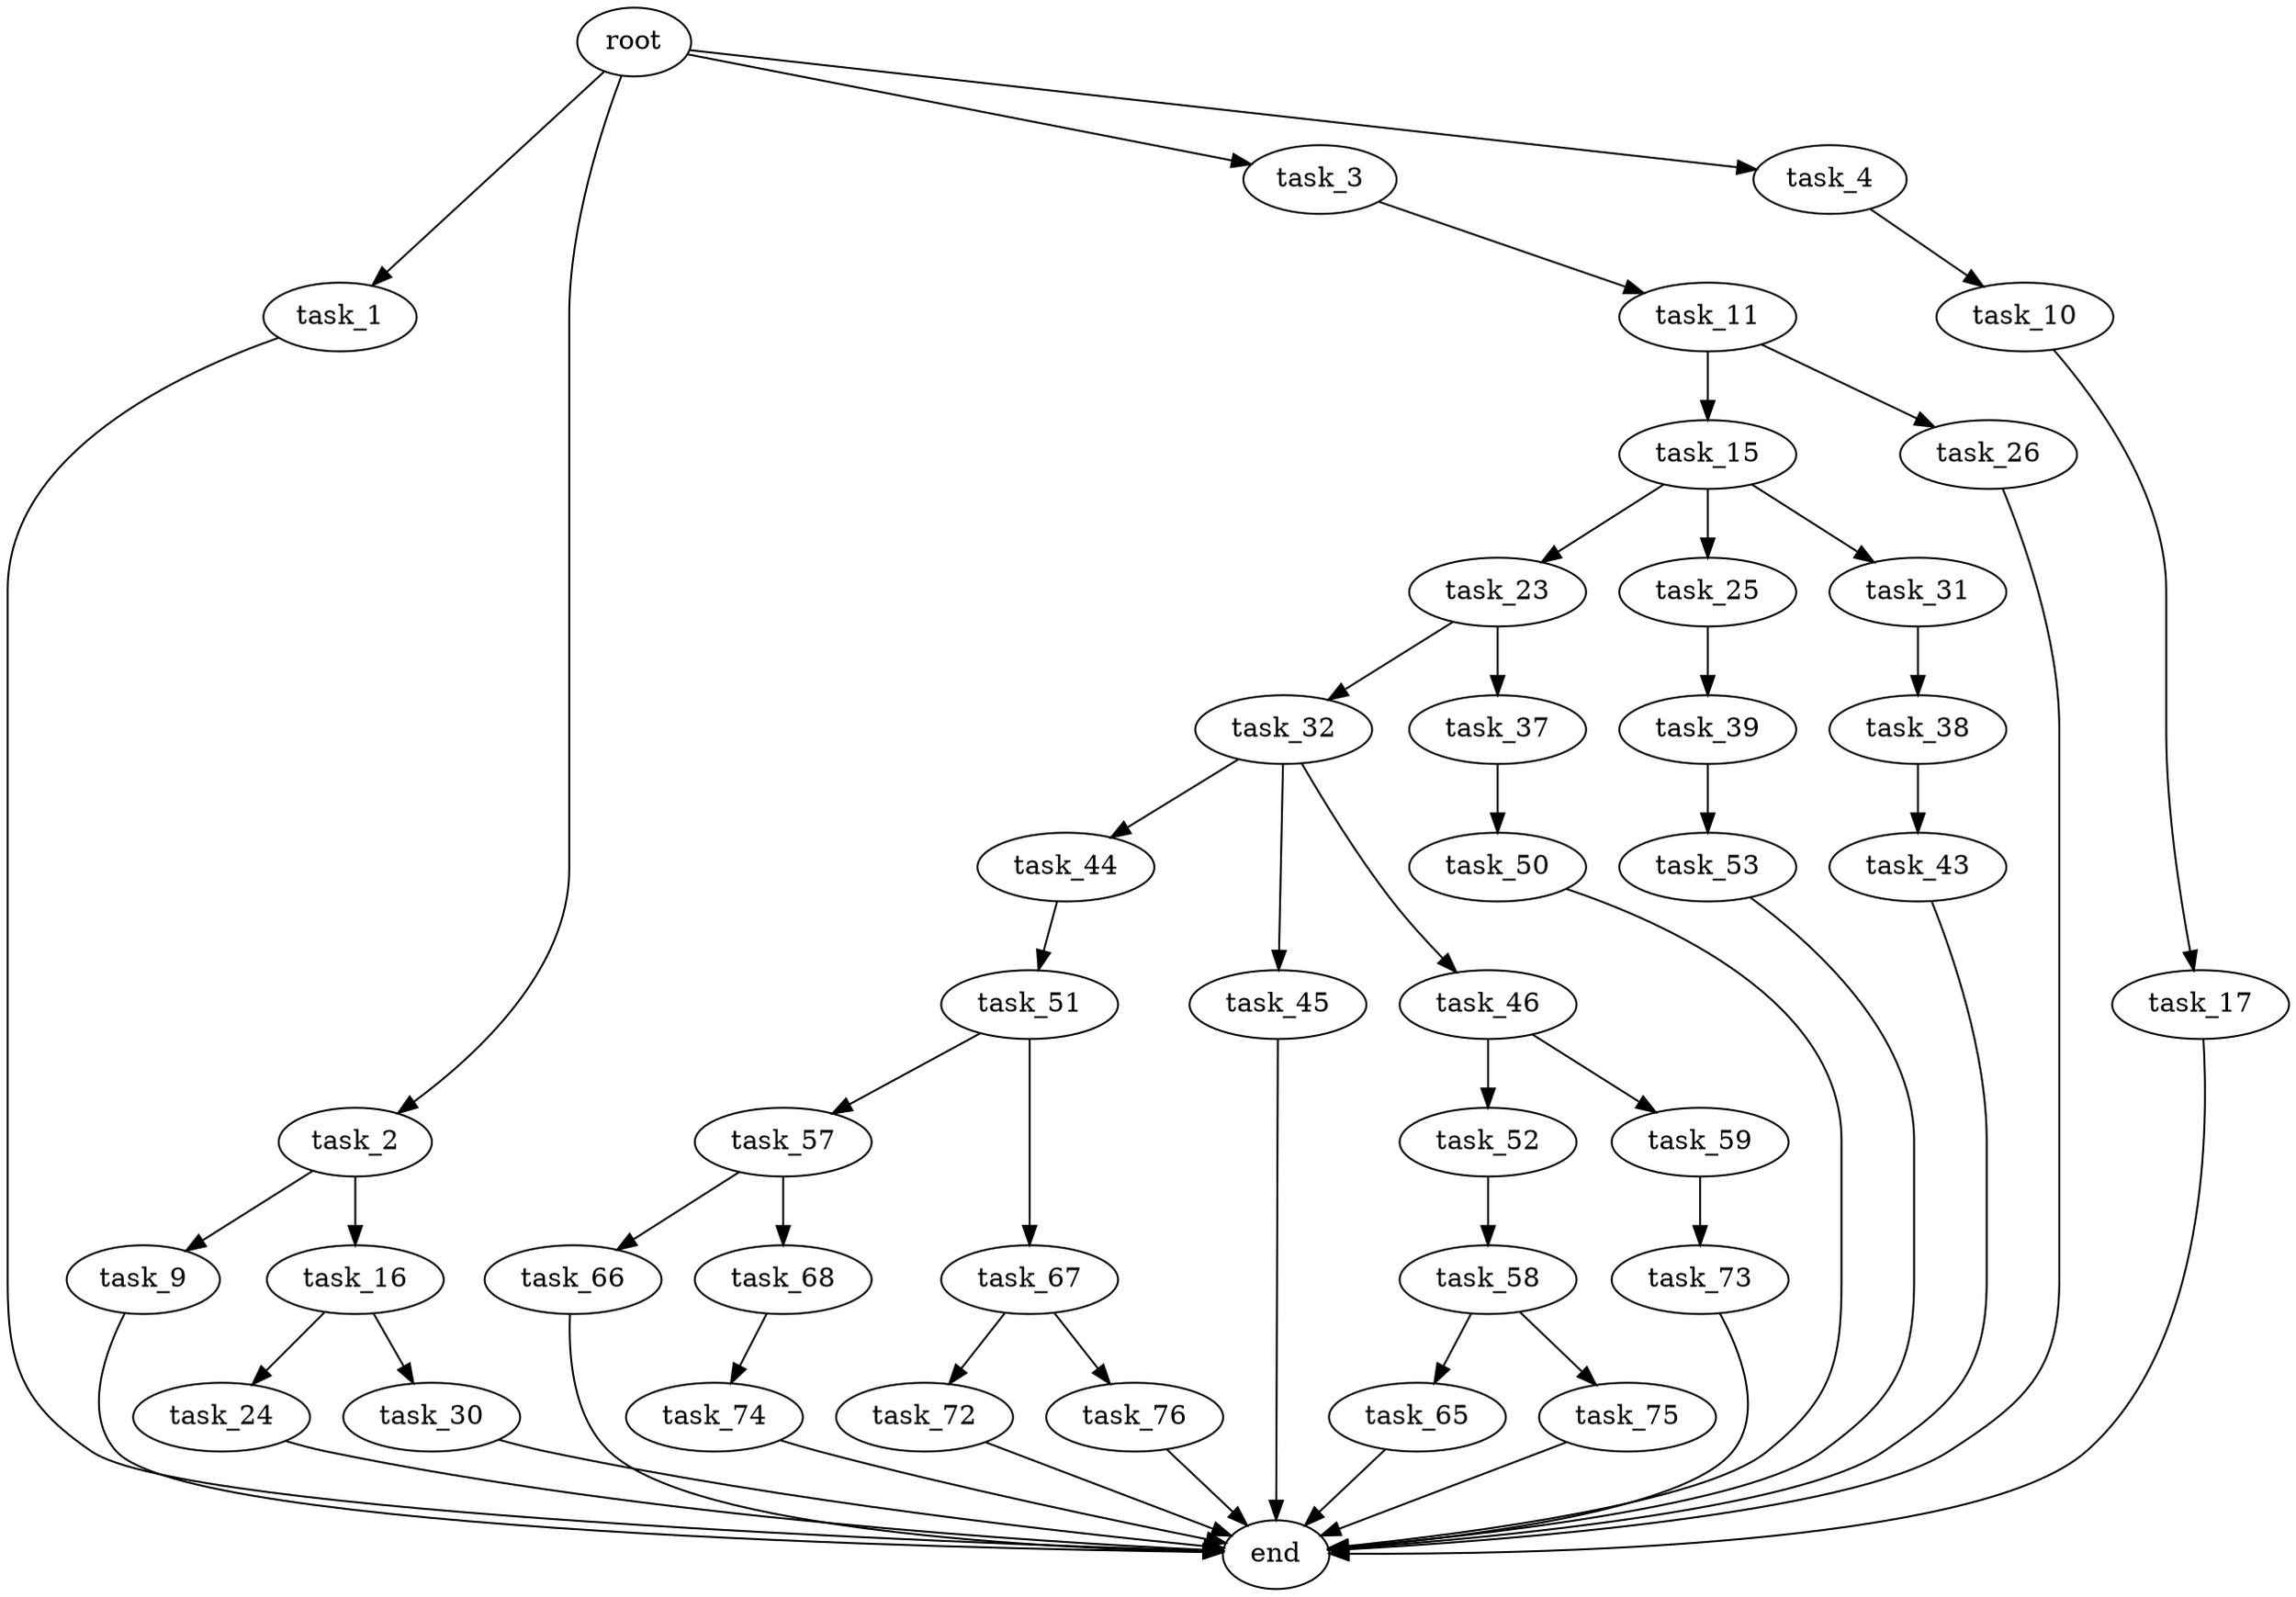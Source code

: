 digraph G {
  root [size="0.000000"];
  task_1 [size="8900477010.000000"];
  task_2 [size="8438223772.000000"];
  task_3 [size="68039733334.000000"];
  task_4 [size="8691835704.000000"];
  task_9 [size="28991029248.000000"];
  task_10 [size="74266560631.000000"];
  task_11 [size="49347984845.000000"];
  task_15 [size="5930613058.000000"];
  task_16 [size="68719476736.000000"];
  task_17 [size="3220836843.000000"];
  task_23 [size="1462142745.000000"];
  task_24 [size="368293445632.000000"];
  task_25 [size="368293445632.000000"];
  task_26 [size="2694339352.000000"];
  task_30 [size="231928233984.000000"];
  task_31 [size="606570128.000000"];
  task_32 [size="1073741824000.000000"];
  task_37 [size="463736998803.000000"];
  task_38 [size="4630034267.000000"];
  task_39 [size="16696439319.000000"];
  task_43 [size="50299831487.000000"];
  task_44 [size="549755813888.000000"];
  task_45 [size="231928233984.000000"];
  task_46 [size="782757789696.000000"];
  task_50 [size="45402210410.000000"];
  task_51 [size="134217728000.000000"];
  task_52 [size="231928233984.000000"];
  task_53 [size="17583562076.000000"];
  task_57 [size="1574264021.000000"];
  task_58 [size="194338367811.000000"];
  task_59 [size="17946628492.000000"];
  task_65 [size="25809777783.000000"];
  task_66 [size="368293445632.000000"];
  task_67 [size="11500746243.000000"];
  task_68 [size="68719476736.000000"];
  task_72 [size="782757789696.000000"];
  task_73 [size="4000101683.000000"];
  task_74 [size="134217728000.000000"];
  task_75 [size="782757789696.000000"];
  task_76 [size="94803122072.000000"];
  end [size="0.000000"];

  root -> task_1 [size="1.000000"];
  root -> task_2 [size="1.000000"];
  root -> task_3 [size="1.000000"];
  root -> task_4 [size="1.000000"];
  task_1 -> end [size="1.000000"];
  task_2 -> task_9 [size="838860800.000000"];
  task_2 -> task_16 [size="838860800.000000"];
  task_3 -> task_11 [size="209715200.000000"];
  task_4 -> task_10 [size="33554432.000000"];
  task_9 -> end [size="1.000000"];
  task_10 -> task_17 [size="75497472.000000"];
  task_11 -> task_15 [size="838860800.000000"];
  task_11 -> task_26 [size="838860800.000000"];
  task_15 -> task_23 [size="134217728.000000"];
  task_15 -> task_25 [size="134217728.000000"];
  task_15 -> task_31 [size="134217728.000000"];
  task_16 -> task_24 [size="134217728.000000"];
  task_16 -> task_30 [size="134217728.000000"];
  task_17 -> end [size="1.000000"];
  task_23 -> task_32 [size="33554432.000000"];
  task_23 -> task_37 [size="33554432.000000"];
  task_24 -> end [size="1.000000"];
  task_25 -> task_39 [size="411041792.000000"];
  task_26 -> end [size="1.000000"];
  task_30 -> end [size="1.000000"];
  task_31 -> task_38 [size="33554432.000000"];
  task_32 -> task_44 [size="838860800.000000"];
  task_32 -> task_45 [size="838860800.000000"];
  task_32 -> task_46 [size="838860800.000000"];
  task_37 -> task_50 [size="679477248.000000"];
  task_38 -> task_43 [size="209715200.000000"];
  task_39 -> task_53 [size="838860800.000000"];
  task_43 -> end [size="1.000000"];
  task_44 -> task_51 [size="536870912.000000"];
  task_45 -> end [size="1.000000"];
  task_46 -> task_52 [size="679477248.000000"];
  task_46 -> task_59 [size="679477248.000000"];
  task_50 -> end [size="1.000000"];
  task_51 -> task_57 [size="209715200.000000"];
  task_51 -> task_67 [size="209715200.000000"];
  task_52 -> task_58 [size="301989888.000000"];
  task_53 -> end [size="1.000000"];
  task_57 -> task_66 [size="75497472.000000"];
  task_57 -> task_68 [size="75497472.000000"];
  task_58 -> task_65 [size="679477248.000000"];
  task_58 -> task_75 [size="679477248.000000"];
  task_59 -> task_73 [size="75497472.000000"];
  task_65 -> end [size="1.000000"];
  task_66 -> end [size="1.000000"];
  task_67 -> task_72 [size="301989888.000000"];
  task_67 -> task_76 [size="301989888.000000"];
  task_68 -> task_74 [size="134217728.000000"];
  task_72 -> end [size="1.000000"];
  task_73 -> end [size="1.000000"];
  task_74 -> end [size="1.000000"];
  task_75 -> end [size="1.000000"];
  task_76 -> end [size="1.000000"];
}
